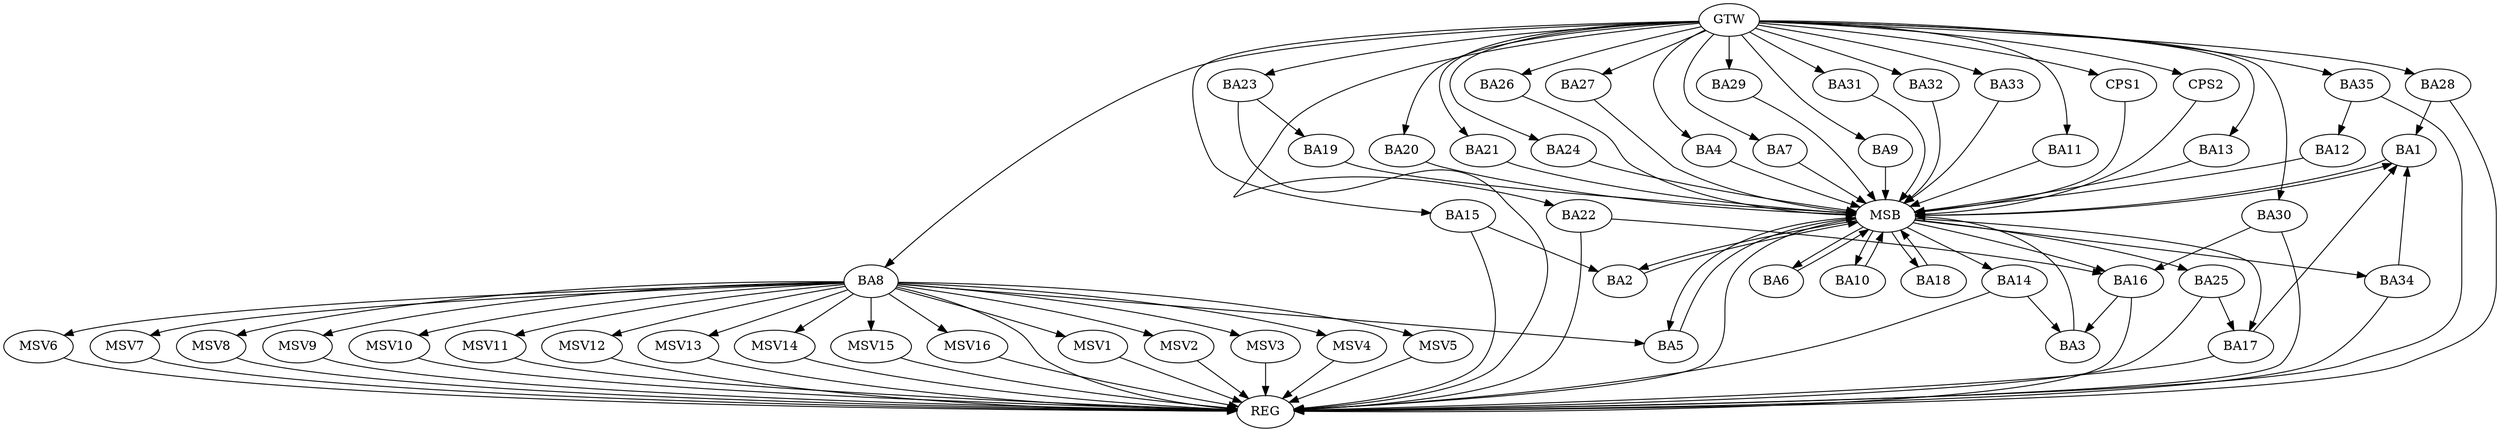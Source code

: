 strict digraph G {
  BA1 [ label="BA1" ];
  BA2 [ label="BA2" ];
  BA3 [ label="BA3" ];
  BA4 [ label="BA4" ];
  BA5 [ label="BA5" ];
  BA6 [ label="BA6" ];
  BA7 [ label="BA7" ];
  BA8 [ label="BA8" ];
  BA9 [ label="BA9" ];
  BA10 [ label="BA10" ];
  BA11 [ label="BA11" ];
  BA12 [ label="BA12" ];
  BA13 [ label="BA13" ];
  BA14 [ label="BA14" ];
  BA15 [ label="BA15" ];
  BA16 [ label="BA16" ];
  BA17 [ label="BA17" ];
  BA18 [ label="BA18" ];
  BA19 [ label="BA19" ];
  BA20 [ label="BA20" ];
  BA21 [ label="BA21" ];
  BA22 [ label="BA22" ];
  BA23 [ label="BA23" ];
  BA24 [ label="BA24" ];
  BA25 [ label="BA25" ];
  BA26 [ label="BA26" ];
  BA27 [ label="BA27" ];
  BA28 [ label="BA28" ];
  BA29 [ label="BA29" ];
  BA30 [ label="BA30" ];
  BA31 [ label="BA31" ];
  BA32 [ label="BA32" ];
  BA33 [ label="BA33" ];
  BA34 [ label="BA34" ];
  BA35 [ label="BA35" ];
  CPS1 [ label="CPS1" ];
  CPS2 [ label="CPS2" ];
  GTW [ label="GTW" ];
  REG [ label="REG" ];
  MSB [ label="MSB" ];
  MSV1 [ label="MSV1" ];
  MSV2 [ label="MSV2" ];
  MSV3 [ label="MSV3" ];
  MSV4 [ label="MSV4" ];
  MSV5 [ label="MSV5" ];
  MSV6 [ label="MSV6" ];
  MSV7 [ label="MSV7" ];
  MSV8 [ label="MSV8" ];
  MSV9 [ label="MSV9" ];
  MSV10 [ label="MSV10" ];
  MSV11 [ label="MSV11" ];
  MSV12 [ label="MSV12" ];
  MSV13 [ label="MSV13" ];
  MSV14 [ label="MSV14" ];
  MSV15 [ label="MSV15" ];
  MSV16 [ label="MSV16" ];
  BA8 -> BA5;
  BA14 -> BA3;
  BA15 -> BA2;
  BA16 -> BA3;
  BA17 -> BA1;
  BA22 -> BA16;
  BA23 -> BA19;
  BA25 -> BA17;
  BA28 -> BA1;
  BA30 -> BA16;
  BA34 -> BA1;
  BA35 -> BA12;
  GTW -> BA4;
  GTW -> BA7;
  GTW -> BA8;
  GTW -> BA9;
  GTW -> BA11;
  GTW -> BA13;
  GTW -> BA15;
  GTW -> BA20;
  GTW -> BA21;
  GTW -> BA22;
  GTW -> BA23;
  GTW -> BA24;
  GTW -> BA26;
  GTW -> BA27;
  GTW -> BA28;
  GTW -> BA29;
  GTW -> BA30;
  GTW -> BA31;
  GTW -> BA32;
  GTW -> BA33;
  GTW -> BA35;
  GTW -> CPS1;
  GTW -> CPS2;
  BA8 -> REG;
  BA14 -> REG;
  BA15 -> REG;
  BA16 -> REG;
  BA17 -> REG;
  BA22 -> REG;
  BA23 -> REG;
  BA25 -> REG;
  BA28 -> REG;
  BA30 -> REG;
  BA34 -> REG;
  BA35 -> REG;
  BA1 -> MSB;
  MSB -> BA2;
  MSB -> REG;
  BA2 -> MSB;
  MSB -> BA1;
  BA3 -> MSB;
  BA4 -> MSB;
  BA5 -> MSB;
  BA6 -> MSB;
  MSB -> BA5;
  BA7 -> MSB;
  BA9 -> MSB;
  BA10 -> MSB;
  BA11 -> MSB;
  BA12 -> MSB;
  BA13 -> MSB;
  MSB -> BA6;
  BA18 -> MSB;
  BA19 -> MSB;
  BA20 -> MSB;
  BA21 -> MSB;
  BA24 -> MSB;
  MSB -> BA16;
  BA26 -> MSB;
  BA27 -> MSB;
  MSB -> BA17;
  BA29 -> MSB;
  BA31 -> MSB;
  BA32 -> MSB;
  BA33 -> MSB;
  CPS1 -> MSB;
  MSB -> BA10;
  MSB -> BA18;
  CPS2 -> MSB;
  MSB -> BA34;
  MSB -> BA14;
  MSB -> BA25;
  BA8 -> MSV1;
  BA8 -> MSV2;
  BA8 -> MSV3;
  BA8 -> MSV4;
  BA8 -> MSV5;
  MSV1 -> REG;
  MSV2 -> REG;
  MSV3 -> REG;
  MSV4 -> REG;
  MSV5 -> REG;
  BA8 -> MSV6;
  MSV6 -> REG;
  BA8 -> MSV7;
  MSV7 -> REG;
  BA8 -> MSV8;
  BA8 -> MSV9;
  BA8 -> MSV10;
  MSV8 -> REG;
  MSV9 -> REG;
  MSV10 -> REG;
  BA8 -> MSV11;
  BA8 -> MSV12;
  MSV11 -> REG;
  MSV12 -> REG;
  BA8 -> MSV13;
  MSV13 -> REG;
  BA8 -> MSV14;
  BA8 -> MSV15;
  MSV14 -> REG;
  MSV15 -> REG;
  BA8 -> MSV16;
  MSV16 -> REG;
}
